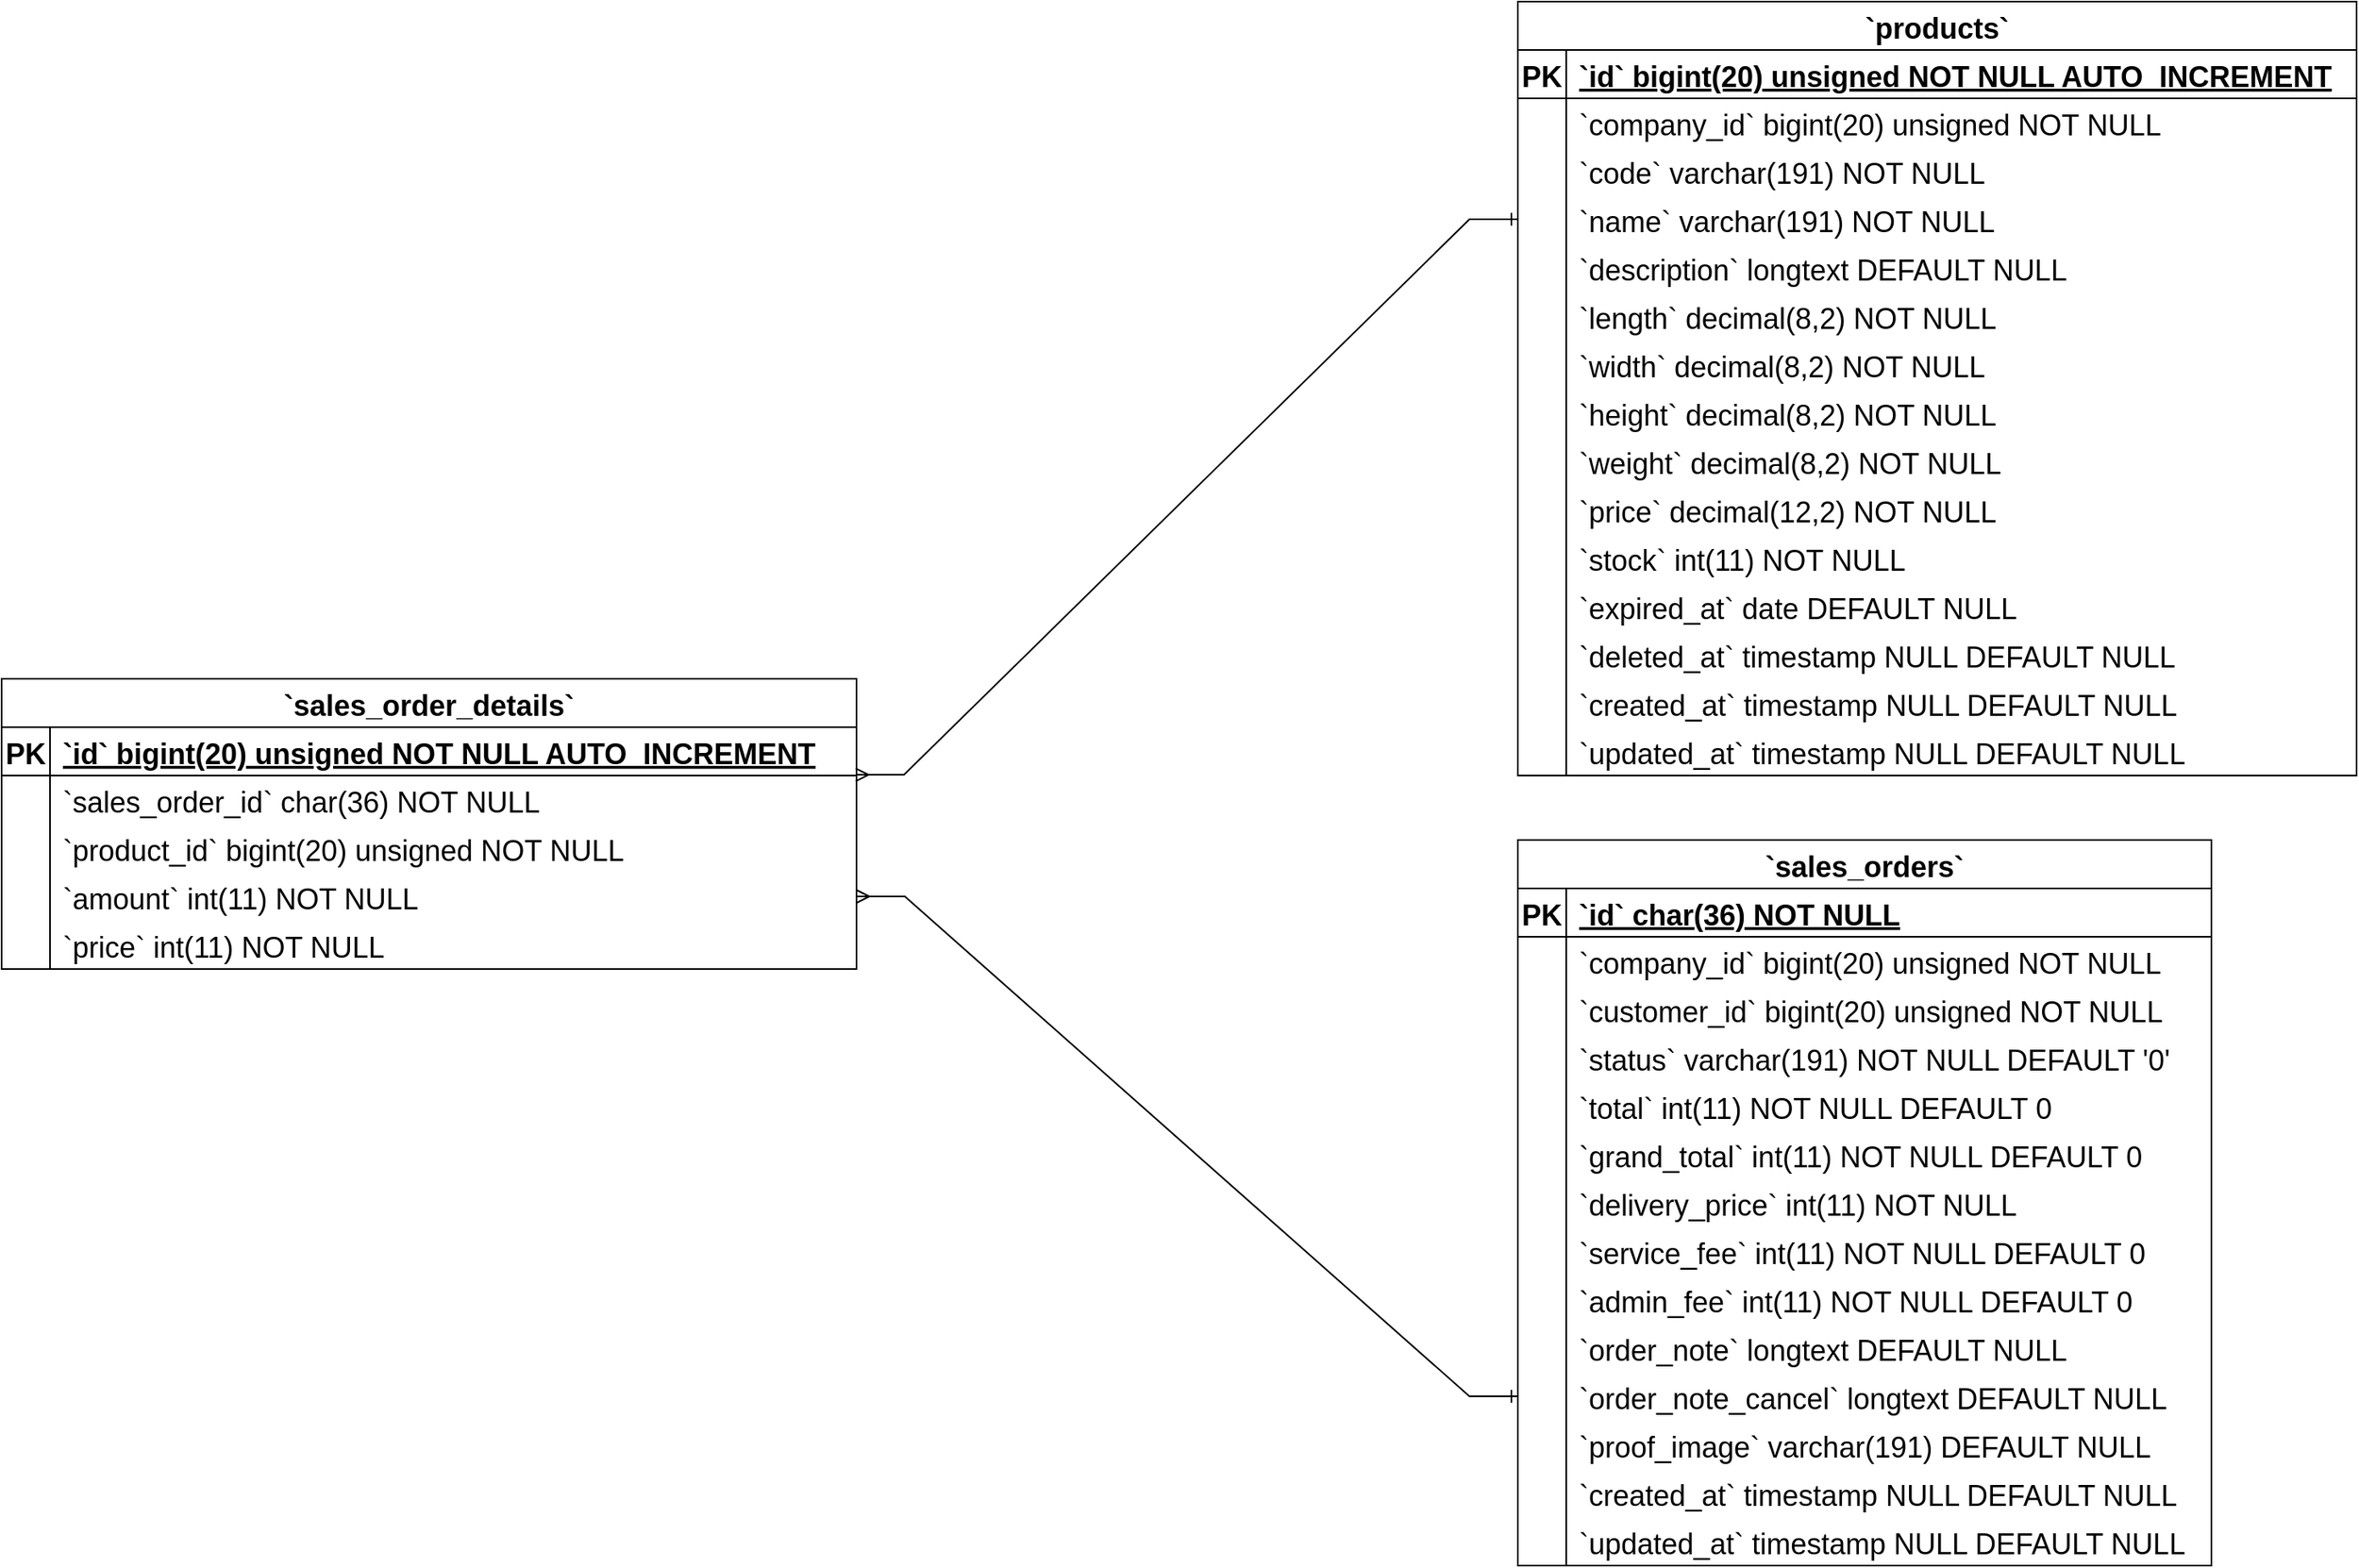 <mxfile version="24.3.1" type="github">
  <diagram name="Page-1" id="osuI49W9oHncI5JM7-MQ">
    <mxGraphModel dx="2173" dy="687" grid="1" gridSize="10" guides="1" tooltips="1" connect="1" arrows="1" fold="1" page="1" pageScale="1" pageWidth="850" pageHeight="1100" math="0" shadow="0">
      <root>
        <mxCell id="0" />
        <mxCell id="1" parent="0" />
        <mxCell id="QaWaOktWAaXrB1jR4OM_-1" value="`sales_order_details`" style="shape=table;startSize=30;container=1;collapsible=1;childLayout=tableLayout;fixedRows=1;rowLines=0;fontStyle=1;align=center;resizeLast=1;fontSize=18;" parent="1" vertex="1">
          <mxGeometry x="-670" y="470" width="530" height="180" as="geometry" />
        </mxCell>
        <mxCell id="QaWaOktWAaXrB1jR4OM_-2" value="" style="shape=tableRow;horizontal=0;startSize=0;swimlaneHead=0;swimlaneBody=0;fillColor=none;collapsible=0;dropTarget=0;points=[[0,0.5],[1,0.5]];portConstraint=eastwest;strokeColor=inherit;top=0;left=0;right=0;bottom=1;fontSize=18;" parent="QaWaOktWAaXrB1jR4OM_-1" vertex="1">
          <mxGeometry y="30" width="530" height="30" as="geometry" />
        </mxCell>
        <mxCell id="QaWaOktWAaXrB1jR4OM_-3" value="PK" style="shape=partialRectangle;overflow=hidden;connectable=0;fillColor=none;strokeColor=inherit;top=0;left=0;bottom=0;right=0;fontStyle=1;fontSize=18;" parent="QaWaOktWAaXrB1jR4OM_-2" vertex="1">
          <mxGeometry width="30" height="30" as="geometry">
            <mxRectangle width="30" height="30" as="alternateBounds" />
          </mxGeometry>
        </mxCell>
        <mxCell id="QaWaOktWAaXrB1jR4OM_-4" value="`id` bigint(20) unsigned NOT NULL AUTO_INCREMENT" style="shape=partialRectangle;overflow=hidden;connectable=0;fillColor=none;align=left;strokeColor=inherit;top=0;left=0;bottom=0;right=0;spacingLeft=6;fontStyle=5;fontSize=18;" parent="QaWaOktWAaXrB1jR4OM_-2" vertex="1">
          <mxGeometry x="30" width="500" height="30" as="geometry">
            <mxRectangle width="500" height="30" as="alternateBounds" />
          </mxGeometry>
        </mxCell>
        <mxCell id="QaWaOktWAaXrB1jR4OM_-5" value="" style="shape=tableRow;horizontal=0;startSize=0;swimlaneHead=0;swimlaneBody=0;fillColor=none;collapsible=0;dropTarget=0;points=[[0,0.5],[1,0.5]];portConstraint=eastwest;strokeColor=inherit;top=0;left=0;right=0;bottom=0;fontSize=18;" parent="QaWaOktWAaXrB1jR4OM_-1" vertex="1">
          <mxGeometry y="60" width="530" height="30" as="geometry" />
        </mxCell>
        <mxCell id="QaWaOktWAaXrB1jR4OM_-6" value="" style="shape=partialRectangle;overflow=hidden;connectable=0;fillColor=none;strokeColor=inherit;top=0;left=0;bottom=0;right=0;fontSize=18;" parent="QaWaOktWAaXrB1jR4OM_-5" vertex="1">
          <mxGeometry width="30" height="30" as="geometry">
            <mxRectangle width="30" height="30" as="alternateBounds" />
          </mxGeometry>
        </mxCell>
        <mxCell id="QaWaOktWAaXrB1jR4OM_-7" value="`sales_order_id` char(36) NOT NULL" style="shape=partialRectangle;overflow=hidden;connectable=0;fillColor=none;align=left;strokeColor=inherit;top=0;left=0;bottom=0;right=0;spacingLeft=6;fontSize=18;" parent="QaWaOktWAaXrB1jR4OM_-5" vertex="1">
          <mxGeometry x="30" width="500" height="30" as="geometry">
            <mxRectangle width="500" height="30" as="alternateBounds" />
          </mxGeometry>
        </mxCell>
        <mxCell id="QaWaOktWAaXrB1jR4OM_-8" value="" style="shape=tableRow;horizontal=0;startSize=0;swimlaneHead=0;swimlaneBody=0;fillColor=none;collapsible=0;dropTarget=0;points=[[0,0.5],[1,0.5]];portConstraint=eastwest;strokeColor=inherit;top=0;left=0;right=0;bottom=0;fontSize=18;" parent="QaWaOktWAaXrB1jR4OM_-1" vertex="1">
          <mxGeometry y="90" width="530" height="30" as="geometry" />
        </mxCell>
        <mxCell id="QaWaOktWAaXrB1jR4OM_-9" value="" style="shape=partialRectangle;overflow=hidden;connectable=0;fillColor=none;strokeColor=inherit;top=0;left=0;bottom=0;right=0;fontSize=18;" parent="QaWaOktWAaXrB1jR4OM_-8" vertex="1">
          <mxGeometry width="30" height="30" as="geometry">
            <mxRectangle width="30" height="30" as="alternateBounds" />
          </mxGeometry>
        </mxCell>
        <mxCell id="QaWaOktWAaXrB1jR4OM_-10" value="`product_id` bigint(20) unsigned NOT NULL" style="shape=partialRectangle;overflow=hidden;connectable=0;fillColor=none;align=left;strokeColor=inherit;top=0;left=0;bottom=0;right=0;spacingLeft=6;fontSize=18;" parent="QaWaOktWAaXrB1jR4OM_-8" vertex="1">
          <mxGeometry x="30" width="500" height="30" as="geometry">
            <mxRectangle width="500" height="30" as="alternateBounds" />
          </mxGeometry>
        </mxCell>
        <mxCell id="QaWaOktWAaXrB1jR4OM_-11" value="" style="shape=tableRow;horizontal=0;startSize=0;swimlaneHead=0;swimlaneBody=0;fillColor=none;collapsible=0;dropTarget=0;points=[[0,0.5],[1,0.5]];portConstraint=eastwest;strokeColor=inherit;top=0;left=0;right=0;bottom=0;fontSize=18;" parent="QaWaOktWAaXrB1jR4OM_-1" vertex="1">
          <mxGeometry y="120" width="530" height="30" as="geometry" />
        </mxCell>
        <mxCell id="QaWaOktWAaXrB1jR4OM_-12" value="" style="shape=partialRectangle;overflow=hidden;connectable=0;fillColor=none;strokeColor=inherit;top=0;left=0;bottom=0;right=0;fontSize=18;" parent="QaWaOktWAaXrB1jR4OM_-11" vertex="1">
          <mxGeometry width="30" height="30" as="geometry">
            <mxRectangle width="30" height="30" as="alternateBounds" />
          </mxGeometry>
        </mxCell>
        <mxCell id="QaWaOktWAaXrB1jR4OM_-13" value="`amount` int(11) NOT NULL" style="shape=partialRectangle;overflow=hidden;connectable=0;fillColor=none;align=left;strokeColor=inherit;top=0;left=0;bottom=0;right=0;spacingLeft=6;fontSize=18;" parent="QaWaOktWAaXrB1jR4OM_-11" vertex="1">
          <mxGeometry x="30" width="500" height="30" as="geometry">
            <mxRectangle width="500" height="30" as="alternateBounds" />
          </mxGeometry>
        </mxCell>
        <mxCell id="QaWaOktWAaXrB1jR4OM_-14" value="" style="shape=tableRow;horizontal=0;startSize=0;swimlaneHead=0;swimlaneBody=0;fillColor=none;collapsible=0;dropTarget=0;points=[[0,0.5],[1,0.5]];portConstraint=eastwest;strokeColor=inherit;top=0;left=0;right=0;bottom=0;fontSize=18;" parent="QaWaOktWAaXrB1jR4OM_-1" vertex="1">
          <mxGeometry y="150" width="530" height="30" as="geometry" />
        </mxCell>
        <mxCell id="QaWaOktWAaXrB1jR4OM_-15" value="" style="shape=partialRectangle;overflow=hidden;connectable=0;fillColor=none;strokeColor=inherit;top=0;left=0;bottom=0;right=0;fontSize=18;" parent="QaWaOktWAaXrB1jR4OM_-14" vertex="1">
          <mxGeometry width="30" height="30" as="geometry">
            <mxRectangle width="30" height="30" as="alternateBounds" />
          </mxGeometry>
        </mxCell>
        <mxCell id="QaWaOktWAaXrB1jR4OM_-16" value="`price` int(11) NOT NULL" style="shape=partialRectangle;overflow=hidden;connectable=0;fillColor=none;align=left;strokeColor=inherit;top=0;left=0;bottom=0;right=0;spacingLeft=6;fontSize=18;" parent="QaWaOktWAaXrB1jR4OM_-14" vertex="1">
          <mxGeometry x="30" width="500" height="30" as="geometry">
            <mxRectangle width="500" height="30" as="alternateBounds" />
          </mxGeometry>
        </mxCell>
        <mxCell id="QaWaOktWAaXrB1jR4OM_-17" value="`products`" style="shape=table;startSize=30;container=1;collapsible=1;childLayout=tableLayout;fixedRows=1;rowLines=0;fontStyle=1;align=center;resizeLast=1;fontSize=18;" parent="1" vertex="1">
          <mxGeometry x="270" y="50" width="520" height="480" as="geometry" />
        </mxCell>
        <mxCell id="QaWaOktWAaXrB1jR4OM_-18" value="" style="shape=tableRow;horizontal=0;startSize=0;swimlaneHead=0;swimlaneBody=0;fillColor=none;collapsible=0;dropTarget=0;points=[[0,0.5],[1,0.5]];portConstraint=eastwest;strokeColor=inherit;top=0;left=0;right=0;bottom=1;fontSize=18;" parent="QaWaOktWAaXrB1jR4OM_-17" vertex="1">
          <mxGeometry y="30" width="520" height="30" as="geometry" />
        </mxCell>
        <mxCell id="QaWaOktWAaXrB1jR4OM_-19" value="PK" style="shape=partialRectangle;overflow=hidden;connectable=0;fillColor=none;strokeColor=inherit;top=0;left=0;bottom=0;right=0;fontStyle=1;fontSize=18;" parent="QaWaOktWAaXrB1jR4OM_-18" vertex="1">
          <mxGeometry width="30" height="30" as="geometry">
            <mxRectangle width="30" height="30" as="alternateBounds" />
          </mxGeometry>
        </mxCell>
        <mxCell id="QaWaOktWAaXrB1jR4OM_-20" value="`id` bigint(20) unsigned NOT NULL AUTO_INCREMENT" style="shape=partialRectangle;overflow=hidden;connectable=0;fillColor=none;align=left;strokeColor=inherit;top=0;left=0;bottom=0;right=0;spacingLeft=6;fontStyle=5;fontSize=18;" parent="QaWaOktWAaXrB1jR4OM_-18" vertex="1">
          <mxGeometry x="30" width="490" height="30" as="geometry">
            <mxRectangle width="490" height="30" as="alternateBounds" />
          </mxGeometry>
        </mxCell>
        <mxCell id="QaWaOktWAaXrB1jR4OM_-21" value="" style="shape=tableRow;horizontal=0;startSize=0;swimlaneHead=0;swimlaneBody=0;fillColor=none;collapsible=0;dropTarget=0;points=[[0,0.5],[1,0.5]];portConstraint=eastwest;strokeColor=inherit;top=0;left=0;right=0;bottom=0;fontSize=18;" parent="QaWaOktWAaXrB1jR4OM_-17" vertex="1">
          <mxGeometry y="60" width="520" height="30" as="geometry" />
        </mxCell>
        <mxCell id="QaWaOktWAaXrB1jR4OM_-22" value="" style="shape=partialRectangle;overflow=hidden;connectable=0;fillColor=none;strokeColor=inherit;top=0;left=0;bottom=0;right=0;fontSize=18;" parent="QaWaOktWAaXrB1jR4OM_-21" vertex="1">
          <mxGeometry width="30" height="30" as="geometry">
            <mxRectangle width="30" height="30" as="alternateBounds" />
          </mxGeometry>
        </mxCell>
        <mxCell id="QaWaOktWAaXrB1jR4OM_-23" value="`company_id` bigint(20) unsigned NOT NULL" style="shape=partialRectangle;overflow=hidden;connectable=0;fillColor=none;align=left;strokeColor=inherit;top=0;left=0;bottom=0;right=0;spacingLeft=6;fontSize=18;" parent="QaWaOktWAaXrB1jR4OM_-21" vertex="1">
          <mxGeometry x="30" width="490" height="30" as="geometry">
            <mxRectangle width="490" height="30" as="alternateBounds" />
          </mxGeometry>
        </mxCell>
        <mxCell id="QaWaOktWAaXrB1jR4OM_-24" value="" style="shape=tableRow;horizontal=0;startSize=0;swimlaneHead=0;swimlaneBody=0;fillColor=none;collapsible=0;dropTarget=0;points=[[0,0.5],[1,0.5]];portConstraint=eastwest;strokeColor=inherit;top=0;left=0;right=0;bottom=0;fontSize=18;" parent="QaWaOktWAaXrB1jR4OM_-17" vertex="1">
          <mxGeometry y="90" width="520" height="30" as="geometry" />
        </mxCell>
        <mxCell id="QaWaOktWAaXrB1jR4OM_-25" value="" style="shape=partialRectangle;overflow=hidden;connectable=0;fillColor=none;strokeColor=inherit;top=0;left=0;bottom=0;right=0;fontSize=18;" parent="QaWaOktWAaXrB1jR4OM_-24" vertex="1">
          <mxGeometry width="30" height="30" as="geometry">
            <mxRectangle width="30" height="30" as="alternateBounds" />
          </mxGeometry>
        </mxCell>
        <mxCell id="QaWaOktWAaXrB1jR4OM_-26" value="`code` varchar(191) NOT NULL" style="shape=partialRectangle;overflow=hidden;connectable=0;fillColor=none;align=left;strokeColor=inherit;top=0;left=0;bottom=0;right=0;spacingLeft=6;fontSize=18;" parent="QaWaOktWAaXrB1jR4OM_-24" vertex="1">
          <mxGeometry x="30" width="490" height="30" as="geometry">
            <mxRectangle width="490" height="30" as="alternateBounds" />
          </mxGeometry>
        </mxCell>
        <mxCell id="QaWaOktWAaXrB1jR4OM_-27" value="" style="shape=tableRow;horizontal=0;startSize=0;swimlaneHead=0;swimlaneBody=0;fillColor=none;collapsible=0;dropTarget=0;points=[[0,0.5],[1,0.5]];portConstraint=eastwest;strokeColor=inherit;top=0;left=0;right=0;bottom=0;fontSize=18;" parent="QaWaOktWAaXrB1jR4OM_-17" vertex="1">
          <mxGeometry y="120" width="520" height="30" as="geometry" />
        </mxCell>
        <mxCell id="QaWaOktWAaXrB1jR4OM_-28" value="" style="shape=partialRectangle;overflow=hidden;connectable=0;fillColor=none;strokeColor=inherit;top=0;left=0;bottom=0;right=0;fontSize=18;" parent="QaWaOktWAaXrB1jR4OM_-27" vertex="1">
          <mxGeometry width="30" height="30" as="geometry">
            <mxRectangle width="30" height="30" as="alternateBounds" />
          </mxGeometry>
        </mxCell>
        <mxCell id="QaWaOktWAaXrB1jR4OM_-29" value="`name` varchar(191) NOT NULL" style="shape=partialRectangle;overflow=hidden;connectable=0;fillColor=none;align=left;strokeColor=inherit;top=0;left=0;bottom=0;right=0;spacingLeft=6;fontSize=18;" parent="QaWaOktWAaXrB1jR4OM_-27" vertex="1">
          <mxGeometry x="30" width="490" height="30" as="geometry">
            <mxRectangle width="490" height="30" as="alternateBounds" />
          </mxGeometry>
        </mxCell>
        <mxCell id="QaWaOktWAaXrB1jR4OM_-30" value="" style="shape=tableRow;horizontal=0;startSize=0;swimlaneHead=0;swimlaneBody=0;fillColor=none;collapsible=0;dropTarget=0;points=[[0,0.5],[1,0.5]];portConstraint=eastwest;strokeColor=inherit;top=0;left=0;right=0;bottom=0;fontSize=18;" parent="QaWaOktWAaXrB1jR4OM_-17" vertex="1">
          <mxGeometry y="150" width="520" height="30" as="geometry" />
        </mxCell>
        <mxCell id="QaWaOktWAaXrB1jR4OM_-31" value="" style="shape=partialRectangle;overflow=hidden;connectable=0;fillColor=none;strokeColor=inherit;top=0;left=0;bottom=0;right=0;fontSize=18;" parent="QaWaOktWAaXrB1jR4OM_-30" vertex="1">
          <mxGeometry width="30" height="30" as="geometry">
            <mxRectangle width="30" height="30" as="alternateBounds" />
          </mxGeometry>
        </mxCell>
        <mxCell id="QaWaOktWAaXrB1jR4OM_-32" value="`description` longtext DEFAULT NULL" style="shape=partialRectangle;overflow=hidden;connectable=0;fillColor=none;align=left;strokeColor=inherit;top=0;left=0;bottom=0;right=0;spacingLeft=6;fontSize=18;" parent="QaWaOktWAaXrB1jR4OM_-30" vertex="1">
          <mxGeometry x="30" width="490" height="30" as="geometry">
            <mxRectangle width="490" height="30" as="alternateBounds" />
          </mxGeometry>
        </mxCell>
        <mxCell id="QaWaOktWAaXrB1jR4OM_-33" value="" style="shape=tableRow;horizontal=0;startSize=0;swimlaneHead=0;swimlaneBody=0;fillColor=none;collapsible=0;dropTarget=0;points=[[0,0.5],[1,0.5]];portConstraint=eastwest;strokeColor=inherit;top=0;left=0;right=0;bottom=0;fontSize=18;" parent="QaWaOktWAaXrB1jR4OM_-17" vertex="1">
          <mxGeometry y="180" width="520" height="30" as="geometry" />
        </mxCell>
        <mxCell id="QaWaOktWAaXrB1jR4OM_-34" value="" style="shape=partialRectangle;overflow=hidden;connectable=0;fillColor=none;strokeColor=inherit;top=0;left=0;bottom=0;right=0;fontSize=18;" parent="QaWaOktWAaXrB1jR4OM_-33" vertex="1">
          <mxGeometry width="30" height="30" as="geometry">
            <mxRectangle width="30" height="30" as="alternateBounds" />
          </mxGeometry>
        </mxCell>
        <mxCell id="QaWaOktWAaXrB1jR4OM_-35" value="`length` decimal(8,2) NOT NULL" style="shape=partialRectangle;overflow=hidden;connectable=0;fillColor=none;align=left;strokeColor=inherit;top=0;left=0;bottom=0;right=0;spacingLeft=6;fontSize=18;" parent="QaWaOktWAaXrB1jR4OM_-33" vertex="1">
          <mxGeometry x="30" width="490" height="30" as="geometry">
            <mxRectangle width="490" height="30" as="alternateBounds" />
          </mxGeometry>
        </mxCell>
        <mxCell id="QaWaOktWAaXrB1jR4OM_-36" value="" style="shape=tableRow;horizontal=0;startSize=0;swimlaneHead=0;swimlaneBody=0;fillColor=none;collapsible=0;dropTarget=0;points=[[0,0.5],[1,0.5]];portConstraint=eastwest;strokeColor=inherit;top=0;left=0;right=0;bottom=0;fontSize=18;" parent="QaWaOktWAaXrB1jR4OM_-17" vertex="1">
          <mxGeometry y="210" width="520" height="30" as="geometry" />
        </mxCell>
        <mxCell id="QaWaOktWAaXrB1jR4OM_-37" value="" style="shape=partialRectangle;overflow=hidden;connectable=0;fillColor=none;strokeColor=inherit;top=0;left=0;bottom=0;right=0;fontSize=18;" parent="QaWaOktWAaXrB1jR4OM_-36" vertex="1">
          <mxGeometry width="30" height="30" as="geometry">
            <mxRectangle width="30" height="30" as="alternateBounds" />
          </mxGeometry>
        </mxCell>
        <mxCell id="QaWaOktWAaXrB1jR4OM_-38" value="`width` decimal(8,2) NOT NULL" style="shape=partialRectangle;overflow=hidden;connectable=0;fillColor=none;align=left;strokeColor=inherit;top=0;left=0;bottom=0;right=0;spacingLeft=6;fontSize=18;" parent="QaWaOktWAaXrB1jR4OM_-36" vertex="1">
          <mxGeometry x="30" width="490" height="30" as="geometry">
            <mxRectangle width="490" height="30" as="alternateBounds" />
          </mxGeometry>
        </mxCell>
        <mxCell id="QaWaOktWAaXrB1jR4OM_-39" value="" style="shape=tableRow;horizontal=0;startSize=0;swimlaneHead=0;swimlaneBody=0;fillColor=none;collapsible=0;dropTarget=0;points=[[0,0.5],[1,0.5]];portConstraint=eastwest;strokeColor=inherit;top=0;left=0;right=0;bottom=0;fontSize=18;" parent="QaWaOktWAaXrB1jR4OM_-17" vertex="1">
          <mxGeometry y="240" width="520" height="30" as="geometry" />
        </mxCell>
        <mxCell id="QaWaOktWAaXrB1jR4OM_-40" value="" style="shape=partialRectangle;overflow=hidden;connectable=0;fillColor=none;strokeColor=inherit;top=0;left=0;bottom=0;right=0;fontSize=18;" parent="QaWaOktWAaXrB1jR4OM_-39" vertex="1">
          <mxGeometry width="30" height="30" as="geometry">
            <mxRectangle width="30" height="30" as="alternateBounds" />
          </mxGeometry>
        </mxCell>
        <mxCell id="QaWaOktWAaXrB1jR4OM_-41" value="`height` decimal(8,2) NOT NULL" style="shape=partialRectangle;overflow=hidden;connectable=0;fillColor=none;align=left;strokeColor=inherit;top=0;left=0;bottom=0;right=0;spacingLeft=6;fontSize=18;" parent="QaWaOktWAaXrB1jR4OM_-39" vertex="1">
          <mxGeometry x="30" width="490" height="30" as="geometry">
            <mxRectangle width="490" height="30" as="alternateBounds" />
          </mxGeometry>
        </mxCell>
        <mxCell id="QaWaOktWAaXrB1jR4OM_-42" value="" style="shape=tableRow;horizontal=0;startSize=0;swimlaneHead=0;swimlaneBody=0;fillColor=none;collapsible=0;dropTarget=0;points=[[0,0.5],[1,0.5]];portConstraint=eastwest;strokeColor=inherit;top=0;left=0;right=0;bottom=0;fontSize=18;" parent="QaWaOktWAaXrB1jR4OM_-17" vertex="1">
          <mxGeometry y="270" width="520" height="30" as="geometry" />
        </mxCell>
        <mxCell id="QaWaOktWAaXrB1jR4OM_-43" value="" style="shape=partialRectangle;overflow=hidden;connectable=0;fillColor=none;strokeColor=inherit;top=0;left=0;bottom=0;right=0;fontSize=18;" parent="QaWaOktWAaXrB1jR4OM_-42" vertex="1">
          <mxGeometry width="30" height="30" as="geometry">
            <mxRectangle width="30" height="30" as="alternateBounds" />
          </mxGeometry>
        </mxCell>
        <mxCell id="QaWaOktWAaXrB1jR4OM_-44" value="`weight` decimal(8,2) NOT NULL" style="shape=partialRectangle;overflow=hidden;connectable=0;fillColor=none;align=left;strokeColor=inherit;top=0;left=0;bottom=0;right=0;spacingLeft=6;fontSize=18;" parent="QaWaOktWAaXrB1jR4OM_-42" vertex="1">
          <mxGeometry x="30" width="490" height="30" as="geometry">
            <mxRectangle width="490" height="30" as="alternateBounds" />
          </mxGeometry>
        </mxCell>
        <mxCell id="QaWaOktWAaXrB1jR4OM_-45" value="" style="shape=tableRow;horizontal=0;startSize=0;swimlaneHead=0;swimlaneBody=0;fillColor=none;collapsible=0;dropTarget=0;points=[[0,0.5],[1,0.5]];portConstraint=eastwest;strokeColor=inherit;top=0;left=0;right=0;bottom=0;fontSize=18;" parent="QaWaOktWAaXrB1jR4OM_-17" vertex="1">
          <mxGeometry y="300" width="520" height="30" as="geometry" />
        </mxCell>
        <mxCell id="QaWaOktWAaXrB1jR4OM_-46" value="" style="shape=partialRectangle;overflow=hidden;connectable=0;fillColor=none;strokeColor=inherit;top=0;left=0;bottom=0;right=0;fontSize=18;" parent="QaWaOktWAaXrB1jR4OM_-45" vertex="1">
          <mxGeometry width="30" height="30" as="geometry">
            <mxRectangle width="30" height="30" as="alternateBounds" />
          </mxGeometry>
        </mxCell>
        <mxCell id="QaWaOktWAaXrB1jR4OM_-47" value="`price` decimal(12,2) NOT NULL" style="shape=partialRectangle;overflow=hidden;connectable=0;fillColor=none;align=left;strokeColor=inherit;top=0;left=0;bottom=0;right=0;spacingLeft=6;fontSize=18;" parent="QaWaOktWAaXrB1jR4OM_-45" vertex="1">
          <mxGeometry x="30" width="490" height="30" as="geometry">
            <mxRectangle width="490" height="30" as="alternateBounds" />
          </mxGeometry>
        </mxCell>
        <mxCell id="QaWaOktWAaXrB1jR4OM_-48" value="" style="shape=tableRow;horizontal=0;startSize=0;swimlaneHead=0;swimlaneBody=0;fillColor=none;collapsible=0;dropTarget=0;points=[[0,0.5],[1,0.5]];portConstraint=eastwest;strokeColor=inherit;top=0;left=0;right=0;bottom=0;fontSize=18;" parent="QaWaOktWAaXrB1jR4OM_-17" vertex="1">
          <mxGeometry y="330" width="520" height="30" as="geometry" />
        </mxCell>
        <mxCell id="QaWaOktWAaXrB1jR4OM_-49" value="" style="shape=partialRectangle;overflow=hidden;connectable=0;fillColor=none;strokeColor=inherit;top=0;left=0;bottom=0;right=0;fontSize=18;" parent="QaWaOktWAaXrB1jR4OM_-48" vertex="1">
          <mxGeometry width="30" height="30" as="geometry">
            <mxRectangle width="30" height="30" as="alternateBounds" />
          </mxGeometry>
        </mxCell>
        <mxCell id="QaWaOktWAaXrB1jR4OM_-50" value="`stock` int(11) NOT NULL" style="shape=partialRectangle;overflow=hidden;connectable=0;fillColor=none;align=left;strokeColor=inherit;top=0;left=0;bottom=0;right=0;spacingLeft=6;fontSize=18;" parent="QaWaOktWAaXrB1jR4OM_-48" vertex="1">
          <mxGeometry x="30" width="490" height="30" as="geometry">
            <mxRectangle width="490" height="30" as="alternateBounds" />
          </mxGeometry>
        </mxCell>
        <mxCell id="QaWaOktWAaXrB1jR4OM_-51" value="" style="shape=tableRow;horizontal=0;startSize=0;swimlaneHead=0;swimlaneBody=0;fillColor=none;collapsible=0;dropTarget=0;points=[[0,0.5],[1,0.5]];portConstraint=eastwest;strokeColor=inherit;top=0;left=0;right=0;bottom=0;fontSize=18;" parent="QaWaOktWAaXrB1jR4OM_-17" vertex="1">
          <mxGeometry y="360" width="520" height="30" as="geometry" />
        </mxCell>
        <mxCell id="QaWaOktWAaXrB1jR4OM_-52" value="" style="shape=partialRectangle;overflow=hidden;connectable=0;fillColor=none;strokeColor=inherit;top=0;left=0;bottom=0;right=0;fontSize=18;" parent="QaWaOktWAaXrB1jR4OM_-51" vertex="1">
          <mxGeometry width="30" height="30" as="geometry">
            <mxRectangle width="30" height="30" as="alternateBounds" />
          </mxGeometry>
        </mxCell>
        <mxCell id="QaWaOktWAaXrB1jR4OM_-53" value="`expired_at` date DEFAULT NULL" style="shape=partialRectangle;overflow=hidden;connectable=0;fillColor=none;align=left;strokeColor=inherit;top=0;left=0;bottom=0;right=0;spacingLeft=6;fontSize=18;" parent="QaWaOktWAaXrB1jR4OM_-51" vertex="1">
          <mxGeometry x="30" width="490" height="30" as="geometry">
            <mxRectangle width="490" height="30" as="alternateBounds" />
          </mxGeometry>
        </mxCell>
        <mxCell id="QaWaOktWAaXrB1jR4OM_-54" value="" style="shape=tableRow;horizontal=0;startSize=0;swimlaneHead=0;swimlaneBody=0;fillColor=none;collapsible=0;dropTarget=0;points=[[0,0.5],[1,0.5]];portConstraint=eastwest;strokeColor=inherit;top=0;left=0;right=0;bottom=0;fontSize=18;" parent="QaWaOktWAaXrB1jR4OM_-17" vertex="1">
          <mxGeometry y="390" width="520" height="30" as="geometry" />
        </mxCell>
        <mxCell id="QaWaOktWAaXrB1jR4OM_-55" value="" style="shape=partialRectangle;overflow=hidden;connectable=0;fillColor=none;strokeColor=inherit;top=0;left=0;bottom=0;right=0;fontSize=18;" parent="QaWaOktWAaXrB1jR4OM_-54" vertex="1">
          <mxGeometry width="30" height="30" as="geometry">
            <mxRectangle width="30" height="30" as="alternateBounds" />
          </mxGeometry>
        </mxCell>
        <mxCell id="QaWaOktWAaXrB1jR4OM_-56" value="`deleted_at` timestamp NULL DEFAULT NULL" style="shape=partialRectangle;overflow=hidden;connectable=0;fillColor=none;align=left;strokeColor=inherit;top=0;left=0;bottom=0;right=0;spacingLeft=6;fontSize=18;" parent="QaWaOktWAaXrB1jR4OM_-54" vertex="1">
          <mxGeometry x="30" width="490" height="30" as="geometry">
            <mxRectangle width="490" height="30" as="alternateBounds" />
          </mxGeometry>
        </mxCell>
        <mxCell id="QaWaOktWAaXrB1jR4OM_-57" value="" style="shape=tableRow;horizontal=0;startSize=0;swimlaneHead=0;swimlaneBody=0;fillColor=none;collapsible=0;dropTarget=0;points=[[0,0.5],[1,0.5]];portConstraint=eastwest;strokeColor=inherit;top=0;left=0;right=0;bottom=0;fontSize=18;" parent="QaWaOktWAaXrB1jR4OM_-17" vertex="1">
          <mxGeometry y="420" width="520" height="30" as="geometry" />
        </mxCell>
        <mxCell id="QaWaOktWAaXrB1jR4OM_-58" value="" style="shape=partialRectangle;overflow=hidden;connectable=0;fillColor=none;strokeColor=inherit;top=0;left=0;bottom=0;right=0;fontSize=18;" parent="QaWaOktWAaXrB1jR4OM_-57" vertex="1">
          <mxGeometry width="30" height="30" as="geometry">
            <mxRectangle width="30" height="30" as="alternateBounds" />
          </mxGeometry>
        </mxCell>
        <mxCell id="QaWaOktWAaXrB1jR4OM_-59" value="`created_at` timestamp NULL DEFAULT NULL" style="shape=partialRectangle;overflow=hidden;connectable=0;fillColor=none;align=left;strokeColor=inherit;top=0;left=0;bottom=0;right=0;spacingLeft=6;fontSize=18;" parent="QaWaOktWAaXrB1jR4OM_-57" vertex="1">
          <mxGeometry x="30" width="490" height="30" as="geometry">
            <mxRectangle width="490" height="30" as="alternateBounds" />
          </mxGeometry>
        </mxCell>
        <mxCell id="QaWaOktWAaXrB1jR4OM_-60" value="" style="shape=tableRow;horizontal=0;startSize=0;swimlaneHead=0;swimlaneBody=0;fillColor=none;collapsible=0;dropTarget=0;points=[[0,0.5],[1,0.5]];portConstraint=eastwest;strokeColor=inherit;top=0;left=0;right=0;bottom=0;fontSize=18;" parent="QaWaOktWAaXrB1jR4OM_-17" vertex="1">
          <mxGeometry y="450" width="520" height="30" as="geometry" />
        </mxCell>
        <mxCell id="QaWaOktWAaXrB1jR4OM_-61" value="" style="shape=partialRectangle;overflow=hidden;connectable=0;fillColor=none;strokeColor=inherit;top=0;left=0;bottom=0;right=0;fontSize=18;" parent="QaWaOktWAaXrB1jR4OM_-60" vertex="1">
          <mxGeometry width="30" height="30" as="geometry">
            <mxRectangle width="30" height="30" as="alternateBounds" />
          </mxGeometry>
        </mxCell>
        <mxCell id="QaWaOktWAaXrB1jR4OM_-62" value="`updated_at` timestamp NULL DEFAULT NULL" style="shape=partialRectangle;overflow=hidden;connectable=0;fillColor=none;align=left;strokeColor=inherit;top=0;left=0;bottom=0;right=0;spacingLeft=6;fontSize=18;" parent="QaWaOktWAaXrB1jR4OM_-60" vertex="1">
          <mxGeometry x="30" width="490" height="30" as="geometry">
            <mxRectangle width="490" height="30" as="alternateBounds" />
          </mxGeometry>
        </mxCell>
        <mxCell id="QaWaOktWAaXrB1jR4OM_-63" value="`sales_orders`" style="shape=table;startSize=30;container=1;collapsible=1;childLayout=tableLayout;fixedRows=1;rowLines=0;fontStyle=1;align=center;resizeLast=1;fontSize=18;" parent="1" vertex="1">
          <mxGeometry x="270" y="570" width="430" height="450" as="geometry" />
        </mxCell>
        <mxCell id="QaWaOktWAaXrB1jR4OM_-64" value="" style="shape=tableRow;horizontal=0;startSize=0;swimlaneHead=0;swimlaneBody=0;fillColor=none;collapsible=0;dropTarget=0;points=[[0,0.5],[1,0.5]];portConstraint=eastwest;strokeColor=inherit;top=0;left=0;right=0;bottom=1;fontSize=18;" parent="QaWaOktWAaXrB1jR4OM_-63" vertex="1">
          <mxGeometry y="30" width="430" height="30" as="geometry" />
        </mxCell>
        <mxCell id="QaWaOktWAaXrB1jR4OM_-65" value="PK" style="shape=partialRectangle;overflow=hidden;connectable=0;fillColor=none;strokeColor=inherit;top=0;left=0;bottom=0;right=0;fontStyle=1;fontSize=18;" parent="QaWaOktWAaXrB1jR4OM_-64" vertex="1">
          <mxGeometry width="30" height="30" as="geometry">
            <mxRectangle width="30" height="30" as="alternateBounds" />
          </mxGeometry>
        </mxCell>
        <mxCell id="QaWaOktWAaXrB1jR4OM_-66" value="`id` char(36) NOT NULL" style="shape=partialRectangle;overflow=hidden;connectable=0;fillColor=none;align=left;strokeColor=inherit;top=0;left=0;bottom=0;right=0;spacingLeft=6;fontStyle=5;fontSize=18;" parent="QaWaOktWAaXrB1jR4OM_-64" vertex="1">
          <mxGeometry x="30" width="400" height="30" as="geometry">
            <mxRectangle width="400" height="30" as="alternateBounds" />
          </mxGeometry>
        </mxCell>
        <mxCell id="QaWaOktWAaXrB1jR4OM_-67" value="" style="shape=tableRow;horizontal=0;startSize=0;swimlaneHead=0;swimlaneBody=0;fillColor=none;collapsible=0;dropTarget=0;points=[[0,0.5],[1,0.5]];portConstraint=eastwest;strokeColor=inherit;top=0;left=0;right=0;bottom=0;fontSize=18;" parent="QaWaOktWAaXrB1jR4OM_-63" vertex="1">
          <mxGeometry y="60" width="430" height="30" as="geometry" />
        </mxCell>
        <mxCell id="QaWaOktWAaXrB1jR4OM_-68" value="" style="shape=partialRectangle;overflow=hidden;connectable=0;fillColor=none;strokeColor=inherit;top=0;left=0;bottom=0;right=0;fontSize=18;" parent="QaWaOktWAaXrB1jR4OM_-67" vertex="1">
          <mxGeometry width="30" height="30" as="geometry">
            <mxRectangle width="30" height="30" as="alternateBounds" />
          </mxGeometry>
        </mxCell>
        <mxCell id="QaWaOktWAaXrB1jR4OM_-69" value="`company_id` bigint(20) unsigned NOT NULL" style="shape=partialRectangle;overflow=hidden;connectable=0;fillColor=none;align=left;strokeColor=inherit;top=0;left=0;bottom=0;right=0;spacingLeft=6;fontSize=18;" parent="QaWaOktWAaXrB1jR4OM_-67" vertex="1">
          <mxGeometry x="30" width="400" height="30" as="geometry">
            <mxRectangle width="400" height="30" as="alternateBounds" />
          </mxGeometry>
        </mxCell>
        <mxCell id="QaWaOktWAaXrB1jR4OM_-70" value="" style="shape=tableRow;horizontal=0;startSize=0;swimlaneHead=0;swimlaneBody=0;fillColor=none;collapsible=0;dropTarget=0;points=[[0,0.5],[1,0.5]];portConstraint=eastwest;strokeColor=inherit;top=0;left=0;right=0;bottom=0;fontSize=18;" parent="QaWaOktWAaXrB1jR4OM_-63" vertex="1">
          <mxGeometry y="90" width="430" height="30" as="geometry" />
        </mxCell>
        <mxCell id="QaWaOktWAaXrB1jR4OM_-71" value="" style="shape=partialRectangle;overflow=hidden;connectable=0;fillColor=none;strokeColor=inherit;top=0;left=0;bottom=0;right=0;fontSize=18;" parent="QaWaOktWAaXrB1jR4OM_-70" vertex="1">
          <mxGeometry width="30" height="30" as="geometry">
            <mxRectangle width="30" height="30" as="alternateBounds" />
          </mxGeometry>
        </mxCell>
        <mxCell id="QaWaOktWAaXrB1jR4OM_-72" value="`customer_id` bigint(20) unsigned NOT NULL" style="shape=partialRectangle;overflow=hidden;connectable=0;fillColor=none;align=left;strokeColor=inherit;top=0;left=0;bottom=0;right=0;spacingLeft=6;fontSize=18;" parent="QaWaOktWAaXrB1jR4OM_-70" vertex="1">
          <mxGeometry x="30" width="400" height="30" as="geometry">
            <mxRectangle width="400" height="30" as="alternateBounds" />
          </mxGeometry>
        </mxCell>
        <mxCell id="QaWaOktWAaXrB1jR4OM_-73" value="" style="shape=tableRow;horizontal=0;startSize=0;swimlaneHead=0;swimlaneBody=0;fillColor=none;collapsible=0;dropTarget=0;points=[[0,0.5],[1,0.5]];portConstraint=eastwest;strokeColor=inherit;top=0;left=0;right=0;bottom=0;fontSize=18;" parent="QaWaOktWAaXrB1jR4OM_-63" vertex="1">
          <mxGeometry y="120" width="430" height="30" as="geometry" />
        </mxCell>
        <mxCell id="QaWaOktWAaXrB1jR4OM_-74" value="" style="shape=partialRectangle;overflow=hidden;connectable=0;fillColor=none;strokeColor=inherit;top=0;left=0;bottom=0;right=0;fontSize=18;" parent="QaWaOktWAaXrB1jR4OM_-73" vertex="1">
          <mxGeometry width="30" height="30" as="geometry">
            <mxRectangle width="30" height="30" as="alternateBounds" />
          </mxGeometry>
        </mxCell>
        <mxCell id="QaWaOktWAaXrB1jR4OM_-75" value="`status` varchar(191) NOT NULL DEFAULT &#39;0&#39;" style="shape=partialRectangle;overflow=hidden;connectable=0;fillColor=none;align=left;strokeColor=inherit;top=0;left=0;bottom=0;right=0;spacingLeft=6;fontSize=18;" parent="QaWaOktWAaXrB1jR4OM_-73" vertex="1">
          <mxGeometry x="30" width="400" height="30" as="geometry">
            <mxRectangle width="400" height="30" as="alternateBounds" />
          </mxGeometry>
        </mxCell>
        <mxCell id="QaWaOktWAaXrB1jR4OM_-76" value="" style="shape=tableRow;horizontal=0;startSize=0;swimlaneHead=0;swimlaneBody=0;fillColor=none;collapsible=0;dropTarget=0;points=[[0,0.5],[1,0.5]];portConstraint=eastwest;strokeColor=inherit;top=0;left=0;right=0;bottom=0;fontSize=18;" parent="QaWaOktWAaXrB1jR4OM_-63" vertex="1">
          <mxGeometry y="150" width="430" height="30" as="geometry" />
        </mxCell>
        <mxCell id="QaWaOktWAaXrB1jR4OM_-77" value="" style="shape=partialRectangle;overflow=hidden;connectable=0;fillColor=none;strokeColor=inherit;top=0;left=0;bottom=0;right=0;fontSize=18;" parent="QaWaOktWAaXrB1jR4OM_-76" vertex="1">
          <mxGeometry width="30" height="30" as="geometry">
            <mxRectangle width="30" height="30" as="alternateBounds" />
          </mxGeometry>
        </mxCell>
        <mxCell id="QaWaOktWAaXrB1jR4OM_-78" value="`total` int(11) NOT NULL DEFAULT 0" style="shape=partialRectangle;overflow=hidden;connectable=0;fillColor=none;align=left;strokeColor=inherit;top=0;left=0;bottom=0;right=0;spacingLeft=6;fontSize=18;" parent="QaWaOktWAaXrB1jR4OM_-76" vertex="1">
          <mxGeometry x="30" width="400" height="30" as="geometry">
            <mxRectangle width="400" height="30" as="alternateBounds" />
          </mxGeometry>
        </mxCell>
        <mxCell id="QaWaOktWAaXrB1jR4OM_-79" value="" style="shape=tableRow;horizontal=0;startSize=0;swimlaneHead=0;swimlaneBody=0;fillColor=none;collapsible=0;dropTarget=0;points=[[0,0.5],[1,0.5]];portConstraint=eastwest;strokeColor=inherit;top=0;left=0;right=0;bottom=0;fontSize=18;" parent="QaWaOktWAaXrB1jR4OM_-63" vertex="1">
          <mxGeometry y="180" width="430" height="30" as="geometry" />
        </mxCell>
        <mxCell id="QaWaOktWAaXrB1jR4OM_-80" value="" style="shape=partialRectangle;overflow=hidden;connectable=0;fillColor=none;strokeColor=inherit;top=0;left=0;bottom=0;right=0;fontSize=18;" parent="QaWaOktWAaXrB1jR4OM_-79" vertex="1">
          <mxGeometry width="30" height="30" as="geometry">
            <mxRectangle width="30" height="30" as="alternateBounds" />
          </mxGeometry>
        </mxCell>
        <mxCell id="QaWaOktWAaXrB1jR4OM_-81" value="`grand_total` int(11) NOT NULL DEFAULT 0" style="shape=partialRectangle;overflow=hidden;connectable=0;fillColor=none;align=left;strokeColor=inherit;top=0;left=0;bottom=0;right=0;spacingLeft=6;fontSize=18;" parent="QaWaOktWAaXrB1jR4OM_-79" vertex="1">
          <mxGeometry x="30" width="400" height="30" as="geometry">
            <mxRectangle width="400" height="30" as="alternateBounds" />
          </mxGeometry>
        </mxCell>
        <mxCell id="QaWaOktWAaXrB1jR4OM_-82" value="" style="shape=tableRow;horizontal=0;startSize=0;swimlaneHead=0;swimlaneBody=0;fillColor=none;collapsible=0;dropTarget=0;points=[[0,0.5],[1,0.5]];portConstraint=eastwest;strokeColor=inherit;top=0;left=0;right=0;bottom=0;fontSize=18;" parent="QaWaOktWAaXrB1jR4OM_-63" vertex="1">
          <mxGeometry y="210" width="430" height="30" as="geometry" />
        </mxCell>
        <mxCell id="QaWaOktWAaXrB1jR4OM_-83" value="" style="shape=partialRectangle;overflow=hidden;connectable=0;fillColor=none;strokeColor=inherit;top=0;left=0;bottom=0;right=0;fontSize=18;" parent="QaWaOktWAaXrB1jR4OM_-82" vertex="1">
          <mxGeometry width="30" height="30" as="geometry">
            <mxRectangle width="30" height="30" as="alternateBounds" />
          </mxGeometry>
        </mxCell>
        <mxCell id="QaWaOktWAaXrB1jR4OM_-84" value="`delivery_price` int(11) NOT NULL" style="shape=partialRectangle;overflow=hidden;connectable=0;fillColor=none;align=left;strokeColor=inherit;top=0;left=0;bottom=0;right=0;spacingLeft=6;fontSize=18;" parent="QaWaOktWAaXrB1jR4OM_-82" vertex="1">
          <mxGeometry x="30" width="400" height="30" as="geometry">
            <mxRectangle width="400" height="30" as="alternateBounds" />
          </mxGeometry>
        </mxCell>
        <mxCell id="QaWaOktWAaXrB1jR4OM_-85" value="" style="shape=tableRow;horizontal=0;startSize=0;swimlaneHead=0;swimlaneBody=0;fillColor=none;collapsible=0;dropTarget=0;points=[[0,0.5],[1,0.5]];portConstraint=eastwest;strokeColor=inherit;top=0;left=0;right=0;bottom=0;fontSize=18;" parent="QaWaOktWAaXrB1jR4OM_-63" vertex="1">
          <mxGeometry y="240" width="430" height="30" as="geometry" />
        </mxCell>
        <mxCell id="QaWaOktWAaXrB1jR4OM_-86" value="" style="shape=partialRectangle;overflow=hidden;connectable=0;fillColor=none;strokeColor=inherit;top=0;left=0;bottom=0;right=0;fontSize=18;" parent="QaWaOktWAaXrB1jR4OM_-85" vertex="1">
          <mxGeometry width="30" height="30" as="geometry">
            <mxRectangle width="30" height="30" as="alternateBounds" />
          </mxGeometry>
        </mxCell>
        <mxCell id="QaWaOktWAaXrB1jR4OM_-87" value="`service_fee` int(11) NOT NULL DEFAULT 0" style="shape=partialRectangle;overflow=hidden;connectable=0;fillColor=none;align=left;strokeColor=inherit;top=0;left=0;bottom=0;right=0;spacingLeft=6;fontSize=18;" parent="QaWaOktWAaXrB1jR4OM_-85" vertex="1">
          <mxGeometry x="30" width="400" height="30" as="geometry">
            <mxRectangle width="400" height="30" as="alternateBounds" />
          </mxGeometry>
        </mxCell>
        <mxCell id="QaWaOktWAaXrB1jR4OM_-88" value="" style="shape=tableRow;horizontal=0;startSize=0;swimlaneHead=0;swimlaneBody=0;fillColor=none;collapsible=0;dropTarget=0;points=[[0,0.5],[1,0.5]];portConstraint=eastwest;strokeColor=inherit;top=0;left=0;right=0;bottom=0;fontSize=18;" parent="QaWaOktWAaXrB1jR4OM_-63" vertex="1">
          <mxGeometry y="270" width="430" height="30" as="geometry" />
        </mxCell>
        <mxCell id="QaWaOktWAaXrB1jR4OM_-89" value="" style="shape=partialRectangle;overflow=hidden;connectable=0;fillColor=none;strokeColor=inherit;top=0;left=0;bottom=0;right=0;fontSize=18;" parent="QaWaOktWAaXrB1jR4OM_-88" vertex="1">
          <mxGeometry width="30" height="30" as="geometry">
            <mxRectangle width="30" height="30" as="alternateBounds" />
          </mxGeometry>
        </mxCell>
        <mxCell id="QaWaOktWAaXrB1jR4OM_-90" value="`admin_fee` int(11) NOT NULL DEFAULT 0" style="shape=partialRectangle;overflow=hidden;connectable=0;fillColor=none;align=left;strokeColor=inherit;top=0;left=0;bottom=0;right=0;spacingLeft=6;fontSize=18;" parent="QaWaOktWAaXrB1jR4OM_-88" vertex="1">
          <mxGeometry x="30" width="400" height="30" as="geometry">
            <mxRectangle width="400" height="30" as="alternateBounds" />
          </mxGeometry>
        </mxCell>
        <mxCell id="QaWaOktWAaXrB1jR4OM_-91" value="" style="shape=tableRow;horizontal=0;startSize=0;swimlaneHead=0;swimlaneBody=0;fillColor=none;collapsible=0;dropTarget=0;points=[[0,0.5],[1,0.5]];portConstraint=eastwest;strokeColor=inherit;top=0;left=0;right=0;bottom=0;fontSize=18;" parent="QaWaOktWAaXrB1jR4OM_-63" vertex="1">
          <mxGeometry y="300" width="430" height="30" as="geometry" />
        </mxCell>
        <mxCell id="QaWaOktWAaXrB1jR4OM_-92" value="" style="shape=partialRectangle;overflow=hidden;connectable=0;fillColor=none;strokeColor=inherit;top=0;left=0;bottom=0;right=0;fontSize=18;" parent="QaWaOktWAaXrB1jR4OM_-91" vertex="1">
          <mxGeometry width="30" height="30" as="geometry">
            <mxRectangle width="30" height="30" as="alternateBounds" />
          </mxGeometry>
        </mxCell>
        <mxCell id="QaWaOktWAaXrB1jR4OM_-93" value="`order_note` longtext DEFAULT NULL" style="shape=partialRectangle;overflow=hidden;connectable=0;fillColor=none;align=left;strokeColor=inherit;top=0;left=0;bottom=0;right=0;spacingLeft=6;fontSize=18;" parent="QaWaOktWAaXrB1jR4OM_-91" vertex="1">
          <mxGeometry x="30" width="400" height="30" as="geometry">
            <mxRectangle width="400" height="30" as="alternateBounds" />
          </mxGeometry>
        </mxCell>
        <mxCell id="QaWaOktWAaXrB1jR4OM_-94" value="" style="shape=tableRow;horizontal=0;startSize=0;swimlaneHead=0;swimlaneBody=0;fillColor=none;collapsible=0;dropTarget=0;points=[[0,0.5],[1,0.5]];portConstraint=eastwest;strokeColor=inherit;top=0;left=0;right=0;bottom=0;fontSize=18;" parent="QaWaOktWAaXrB1jR4OM_-63" vertex="1">
          <mxGeometry y="330" width="430" height="30" as="geometry" />
        </mxCell>
        <mxCell id="QaWaOktWAaXrB1jR4OM_-95" value="" style="shape=partialRectangle;overflow=hidden;connectable=0;fillColor=none;strokeColor=inherit;top=0;left=0;bottom=0;right=0;fontSize=18;" parent="QaWaOktWAaXrB1jR4OM_-94" vertex="1">
          <mxGeometry width="30" height="30" as="geometry">
            <mxRectangle width="30" height="30" as="alternateBounds" />
          </mxGeometry>
        </mxCell>
        <mxCell id="QaWaOktWAaXrB1jR4OM_-96" value="`order_note_cancel` longtext DEFAULT NULL" style="shape=partialRectangle;overflow=hidden;connectable=0;fillColor=none;align=left;strokeColor=inherit;top=0;left=0;bottom=0;right=0;spacingLeft=6;fontSize=18;" parent="QaWaOktWAaXrB1jR4OM_-94" vertex="1">
          <mxGeometry x="30" width="400" height="30" as="geometry">
            <mxRectangle width="400" height="30" as="alternateBounds" />
          </mxGeometry>
        </mxCell>
        <mxCell id="QaWaOktWAaXrB1jR4OM_-97" value="" style="shape=tableRow;horizontal=0;startSize=0;swimlaneHead=0;swimlaneBody=0;fillColor=none;collapsible=0;dropTarget=0;points=[[0,0.5],[1,0.5]];portConstraint=eastwest;strokeColor=inherit;top=0;left=0;right=0;bottom=0;fontSize=18;" parent="QaWaOktWAaXrB1jR4OM_-63" vertex="1">
          <mxGeometry y="360" width="430" height="30" as="geometry" />
        </mxCell>
        <mxCell id="QaWaOktWAaXrB1jR4OM_-98" value="" style="shape=partialRectangle;overflow=hidden;connectable=0;fillColor=none;strokeColor=inherit;top=0;left=0;bottom=0;right=0;fontSize=18;" parent="QaWaOktWAaXrB1jR4OM_-97" vertex="1">
          <mxGeometry width="30" height="30" as="geometry">
            <mxRectangle width="30" height="30" as="alternateBounds" />
          </mxGeometry>
        </mxCell>
        <mxCell id="QaWaOktWAaXrB1jR4OM_-99" value="`proof_image` varchar(191) DEFAULT NULL" style="shape=partialRectangle;overflow=hidden;connectable=0;fillColor=none;align=left;strokeColor=inherit;top=0;left=0;bottom=0;right=0;spacingLeft=6;fontSize=18;" parent="QaWaOktWAaXrB1jR4OM_-97" vertex="1">
          <mxGeometry x="30" width="400" height="30" as="geometry">
            <mxRectangle width="400" height="30" as="alternateBounds" />
          </mxGeometry>
        </mxCell>
        <mxCell id="QaWaOktWAaXrB1jR4OM_-100" value="" style="shape=tableRow;horizontal=0;startSize=0;swimlaneHead=0;swimlaneBody=0;fillColor=none;collapsible=0;dropTarget=0;points=[[0,0.5],[1,0.5]];portConstraint=eastwest;strokeColor=inherit;top=0;left=0;right=0;bottom=0;fontSize=18;" parent="QaWaOktWAaXrB1jR4OM_-63" vertex="1">
          <mxGeometry y="390" width="430" height="30" as="geometry" />
        </mxCell>
        <mxCell id="QaWaOktWAaXrB1jR4OM_-101" value="" style="shape=partialRectangle;overflow=hidden;connectable=0;fillColor=none;strokeColor=inherit;top=0;left=0;bottom=0;right=0;fontSize=18;" parent="QaWaOktWAaXrB1jR4OM_-100" vertex="1">
          <mxGeometry width="30" height="30" as="geometry">
            <mxRectangle width="30" height="30" as="alternateBounds" />
          </mxGeometry>
        </mxCell>
        <mxCell id="QaWaOktWAaXrB1jR4OM_-102" value="`created_at` timestamp NULL DEFAULT NULL" style="shape=partialRectangle;overflow=hidden;connectable=0;fillColor=none;align=left;strokeColor=inherit;top=0;left=0;bottom=0;right=0;spacingLeft=6;fontSize=18;" parent="QaWaOktWAaXrB1jR4OM_-100" vertex="1">
          <mxGeometry x="30" width="400" height="30" as="geometry">
            <mxRectangle width="400" height="30" as="alternateBounds" />
          </mxGeometry>
        </mxCell>
        <mxCell id="QaWaOktWAaXrB1jR4OM_-103" value="" style="shape=tableRow;horizontal=0;startSize=0;swimlaneHead=0;swimlaneBody=0;fillColor=none;collapsible=0;dropTarget=0;points=[[0,0.5],[1,0.5]];portConstraint=eastwest;strokeColor=inherit;top=0;left=0;right=0;bottom=0;fontSize=18;" parent="QaWaOktWAaXrB1jR4OM_-63" vertex="1">
          <mxGeometry y="420" width="430" height="30" as="geometry" />
        </mxCell>
        <mxCell id="QaWaOktWAaXrB1jR4OM_-104" value="" style="shape=partialRectangle;overflow=hidden;connectable=0;fillColor=none;strokeColor=inherit;top=0;left=0;bottom=0;right=0;fontSize=18;" parent="QaWaOktWAaXrB1jR4OM_-103" vertex="1">
          <mxGeometry width="30" height="30" as="geometry">
            <mxRectangle width="30" height="30" as="alternateBounds" />
          </mxGeometry>
        </mxCell>
        <mxCell id="QaWaOktWAaXrB1jR4OM_-105" value="`updated_at` timestamp NULL DEFAULT NULL" style="shape=partialRectangle;overflow=hidden;connectable=0;fillColor=none;align=left;strokeColor=inherit;top=0;left=0;bottom=0;right=0;spacingLeft=6;fontSize=18;" parent="QaWaOktWAaXrB1jR4OM_-103" vertex="1">
          <mxGeometry x="30" width="400" height="30" as="geometry">
            <mxRectangle width="400" height="30" as="alternateBounds" />
          </mxGeometry>
        </mxCell>
        <mxCell id="QaWaOktWAaXrB1jR4OM_-107" value="" style="edgeStyle=entityRelationEdgeStyle;fontSize=12;html=1;endArrow=ERmany;rounded=0;entryX=1;entryY=0.5;entryDx=0;entryDy=0;exitX=0;exitY=0.5;exitDx=0;exitDy=0;endFill=0;startArrow=ERone;startFill=0;" parent="1" source="QaWaOktWAaXrB1jR4OM_-94" target="QaWaOktWAaXrB1jR4OM_-11" edge="1">
          <mxGeometry width="100" height="100" relative="1" as="geometry">
            <mxPoint x="470" y="1680" as="sourcePoint" />
            <mxPoint x="570" y="1580" as="targetPoint" />
            <Array as="points">
              <mxPoint x="540" y="1350" />
            </Array>
          </mxGeometry>
        </mxCell>
        <mxCell id="QaWaOktWAaXrB1jR4OM_-109" value="" style="edgeStyle=entityRelationEdgeStyle;fontSize=12;html=1;endArrow=ERmany;rounded=0;entryX=0.999;entryY=-0.016;entryDx=0;entryDy=0;exitX=0;exitY=0.5;exitDx=0;exitDy=0;entryPerimeter=0;endFill=0;startArrow=ERone;startFill=0;" parent="1" source="QaWaOktWAaXrB1jR4OM_-27" target="QaWaOktWAaXrB1jR4OM_-5" edge="1">
          <mxGeometry width="100" height="100" relative="1" as="geometry">
            <mxPoint x="280" y="925" as="sourcePoint" />
            <mxPoint x="-130" y="615" as="targetPoint" />
            <Array as="points">
              <mxPoint x="550" y="1360" />
            </Array>
          </mxGeometry>
        </mxCell>
      </root>
    </mxGraphModel>
  </diagram>
</mxfile>

